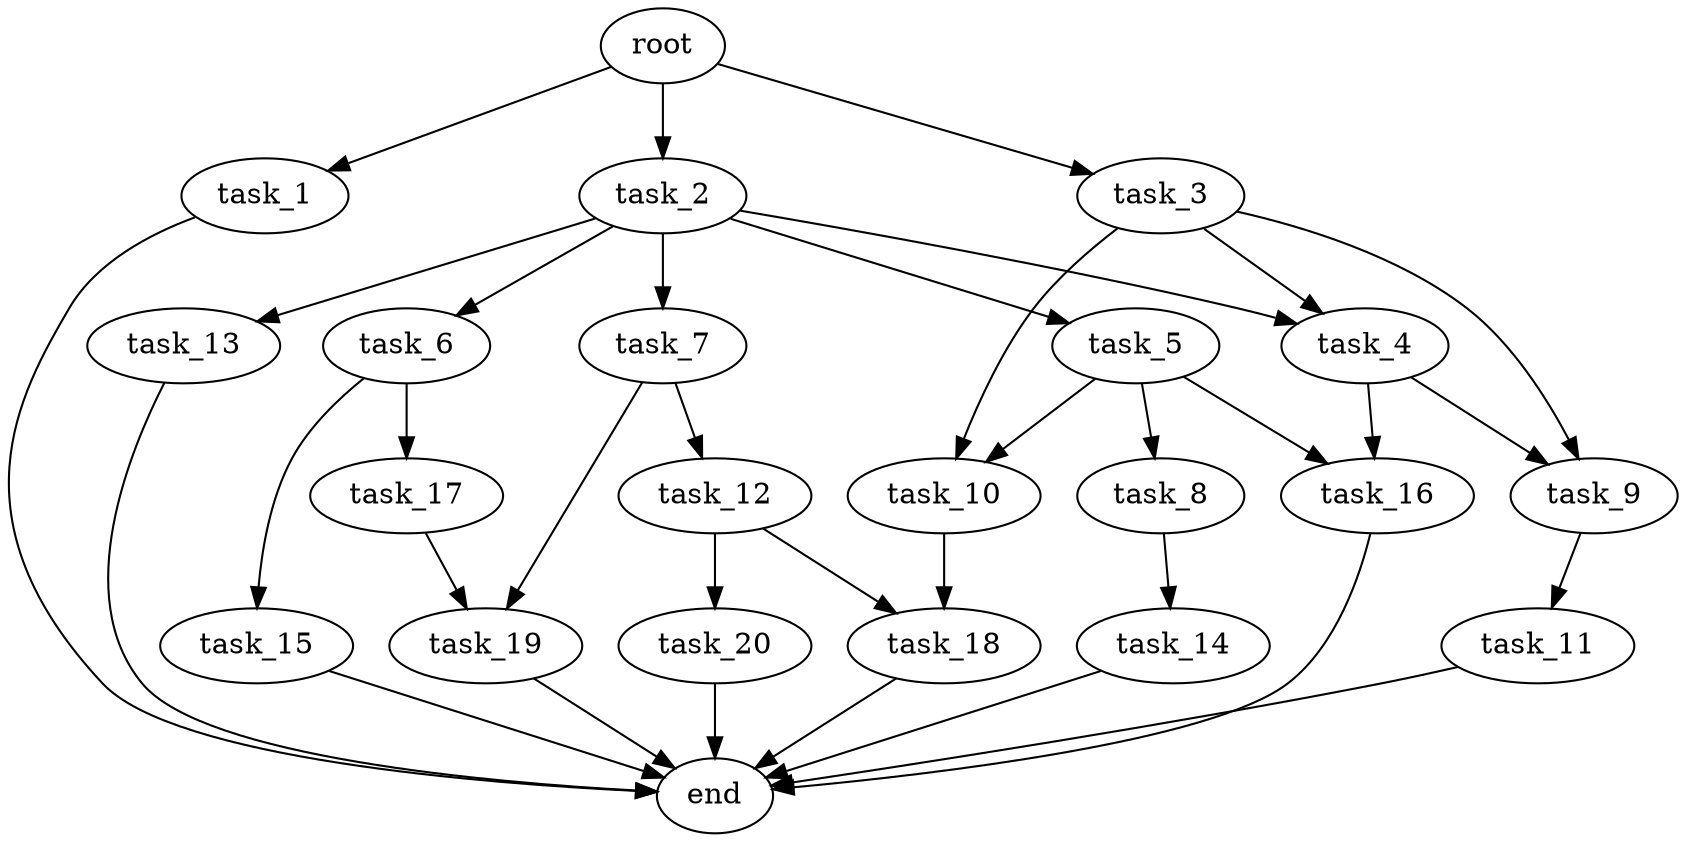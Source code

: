 digraph G {
  root [size="0.000000e+00"];
  task_1 [size="3.127005e+09"];
  task_2 [size="9.836204e+10"];
  task_3 [size="6.265482e+10"];
  task_4 [size="8.424215e+10"];
  task_5 [size="5.710245e+10"];
  task_6 [size="3.896273e+10"];
  task_7 [size="5.952323e+10"];
  task_8 [size="8.646072e+10"];
  task_9 [size="7.515651e+10"];
  task_10 [size="7.052957e+10"];
  task_11 [size="3.145679e+10"];
  task_12 [size="3.172505e+09"];
  task_13 [size="4.139282e+10"];
  task_14 [size="4.971047e+10"];
  task_15 [size="2.377185e+10"];
  task_16 [size="4.519611e+10"];
  task_17 [size="9.507317e+10"];
  task_18 [size="2.162183e+10"];
  task_19 [size="3.023881e+10"];
  task_20 [size="1.123200e+10"];
  end [size="0.000000e+00"];

  root -> task_1 [size="1.000000e-12"];
  root -> task_2 [size="1.000000e-12"];
  root -> task_3 [size="1.000000e-12"];
  task_1 -> end [size="1.000000e-12"];
  task_2 -> task_4 [size="4.212108e+08"];
  task_2 -> task_5 [size="5.710245e+08"];
  task_2 -> task_6 [size="3.896273e+08"];
  task_2 -> task_7 [size="5.952323e+08"];
  task_2 -> task_13 [size="4.139282e+08"];
  task_3 -> task_4 [size="4.212108e+08"];
  task_3 -> task_9 [size="3.757825e+08"];
  task_3 -> task_10 [size="3.526478e+08"];
  task_4 -> task_9 [size="3.757825e+08"];
  task_4 -> task_16 [size="2.259806e+08"];
  task_5 -> task_8 [size="8.646072e+08"];
  task_5 -> task_10 [size="3.526478e+08"];
  task_5 -> task_16 [size="2.259806e+08"];
  task_6 -> task_15 [size="2.377185e+08"];
  task_6 -> task_17 [size="9.507317e+08"];
  task_7 -> task_12 [size="3.172505e+07"];
  task_7 -> task_19 [size="1.511940e+08"];
  task_8 -> task_14 [size="4.971047e+08"];
  task_9 -> task_11 [size="3.145679e+08"];
  task_10 -> task_18 [size="1.081091e+08"];
  task_11 -> end [size="1.000000e-12"];
  task_12 -> task_18 [size="1.081091e+08"];
  task_12 -> task_20 [size="1.123200e+08"];
  task_13 -> end [size="1.000000e-12"];
  task_14 -> end [size="1.000000e-12"];
  task_15 -> end [size="1.000000e-12"];
  task_16 -> end [size="1.000000e-12"];
  task_17 -> task_19 [size="1.511940e+08"];
  task_18 -> end [size="1.000000e-12"];
  task_19 -> end [size="1.000000e-12"];
  task_20 -> end [size="1.000000e-12"];
}
